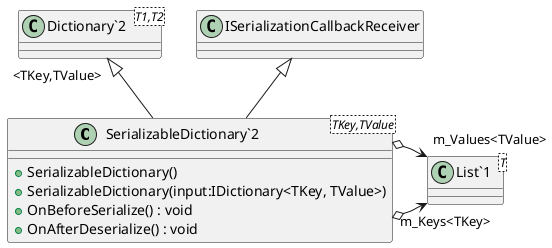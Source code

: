 @startuml
class "SerializableDictionary`2"<TKey,TValue> {
    + SerializableDictionary()
    + SerializableDictionary(input:IDictionary<TKey, TValue>)
    + OnBeforeSerialize() : void
    + OnAfterDeserialize() : void
}
class "Dictionary`2"<T1,T2> {
}
class "List`1"<T> {
}
"Dictionary`2" "<TKey,TValue>" <|-- "SerializableDictionary`2"
ISerializationCallbackReceiver <|-- "SerializableDictionary`2"
"SerializableDictionary`2" o-> "m_Keys<TKey>" "List`1"
"SerializableDictionary`2" o-> "m_Values<TValue>" "List`1"
@enduml
